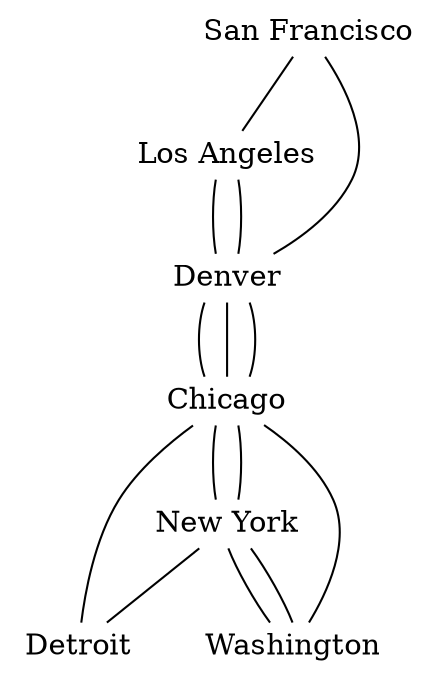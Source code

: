 /* Trang 536 */
/* Hinh 2 */

graph G {
    node [shape=plaintext,width=.3,height=.3,fixedsize=false];
    
    "San Francisco" [pos="0,0!"];
    "Los Angeles" [pos="1,-1!"];
    "Denver" [pos="2,0.3!"];
    "Chicago" [pos="4,0.5!"];
    "Detroit" [pos="5,1.5!"];
    "Washington" [pos="6,-.5!"];
    "New York" [pos="7,1!"];
    
    "San Francisco" -- "Los Angeles";
    "San Francisco" -- "Denver";
    
    "Los Angeles" -- "Denver";
    "Los Angeles" -- "Denver";
    
    "Denver" -- "Chicago";
    "Denver" -- "Chicago";
    "Denver" -- "Chicago";
    
    "Chicago" -- "Detroit";
    "Chicago" -- "New York";
    "Chicago" -- "New York";
    "Chicago" -- "Washington";
    
    "New York" -- "Detroit";
    "New York" -- "Washington";
    "New York" -- "Washington";
}